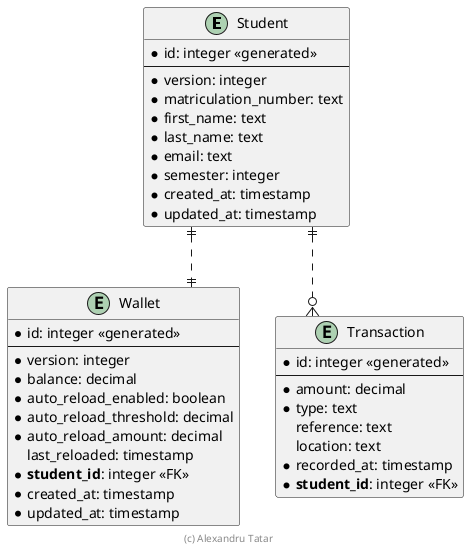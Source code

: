 ' Copyright (C) 2019 - present Juergen Zimmermann, Hochschule Karlsruhe
'
' This program is free software: you can redistribute it and/or modify
' it under the terms of the GNU General Public License as published by
' the Free Software Foundation, either version 3 of the License, or
' (at your option) any later version.
'
' This program is distributed in the hope that it will be useful,
' but WITHOUT ANY WARRANTY; without even the implied warranty of
' MERCHANTABILITY or FITNESS FOR A PARTICULAR PURPOSE.  See the
' GNU General Public License for more details.
'
' You should have received a copy of the GNU General Public License
' along with this program.  If not, see <https://www.gnu.org/licenses/>.

' Preview durch <Alt>d

@startuml ER Diagramm

' hide the spot
hide circel

skinparam linetype ortho

entity "Student" {
  * id: integer <<generated>>
  --
  * version: integer
  * matriculation_number: text
  * first_name: text
  * last_name: text
  * email: text
  * semester: integer
  * created_at: timestamp
  * updated_at: timestamp
}

entity "Wallet" {
  * id: integer <<generated>>
  --
  * version: integer
  * balance: decimal
  * auto_reload_enabled: boolean
  * auto_reload_threshold: decimal
  * auto_reload_amount: decimal
    last_reloaded: timestamp
  * **student_id**: integer <<FK>>
  * created_at: timestamp
  * updated_at: timestamp
}

entity "Transaction" {
  * id: integer <<generated>>
  --
  * amount: decimal
  * type: text
    reference: text
    location: text
  * recorded_at: timestamp
  * **student_id**: integer <<FK>>
}

Student ||..|| Wallet
Student ||..o{ Transaction

footer (c) Alexandru Tatar

@enduml
